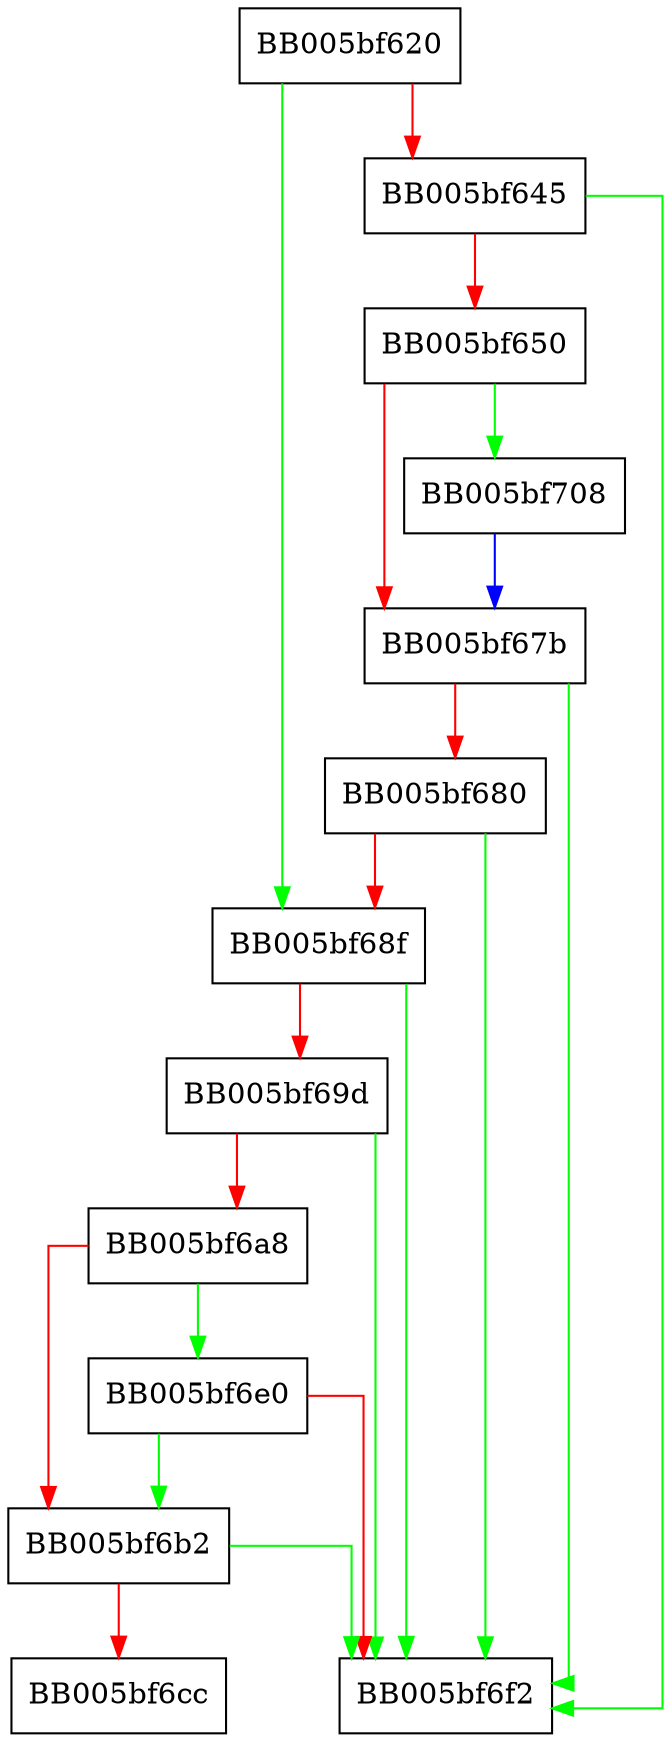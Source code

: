 digraph get_evp_method_from_store {
  node [shape="box"];
  graph [splines=ortho];
  BB005bf620 -> BB005bf68f [color="green"];
  BB005bf620 -> BB005bf645 [color="red"];
  BB005bf645 -> BB005bf6f2 [color="green"];
  BB005bf645 -> BB005bf650 [color="red"];
  BB005bf650 -> BB005bf708 [color="green"];
  BB005bf650 -> BB005bf67b [color="red"];
  BB005bf67b -> BB005bf6f2 [color="green"];
  BB005bf67b -> BB005bf680 [color="red"];
  BB005bf680 -> BB005bf6f2 [color="green"];
  BB005bf680 -> BB005bf68f [color="red"];
  BB005bf68f -> BB005bf6f2 [color="green"];
  BB005bf68f -> BB005bf69d [color="red"];
  BB005bf69d -> BB005bf6f2 [color="green"];
  BB005bf69d -> BB005bf6a8 [color="red"];
  BB005bf6a8 -> BB005bf6e0 [color="green"];
  BB005bf6a8 -> BB005bf6b2 [color="red"];
  BB005bf6b2 -> BB005bf6f2 [color="green"];
  BB005bf6b2 -> BB005bf6cc [color="red"];
  BB005bf6e0 -> BB005bf6b2 [color="green"];
  BB005bf6e0 -> BB005bf6f2 [color="red"];
  BB005bf708 -> BB005bf67b [color="blue"];
}